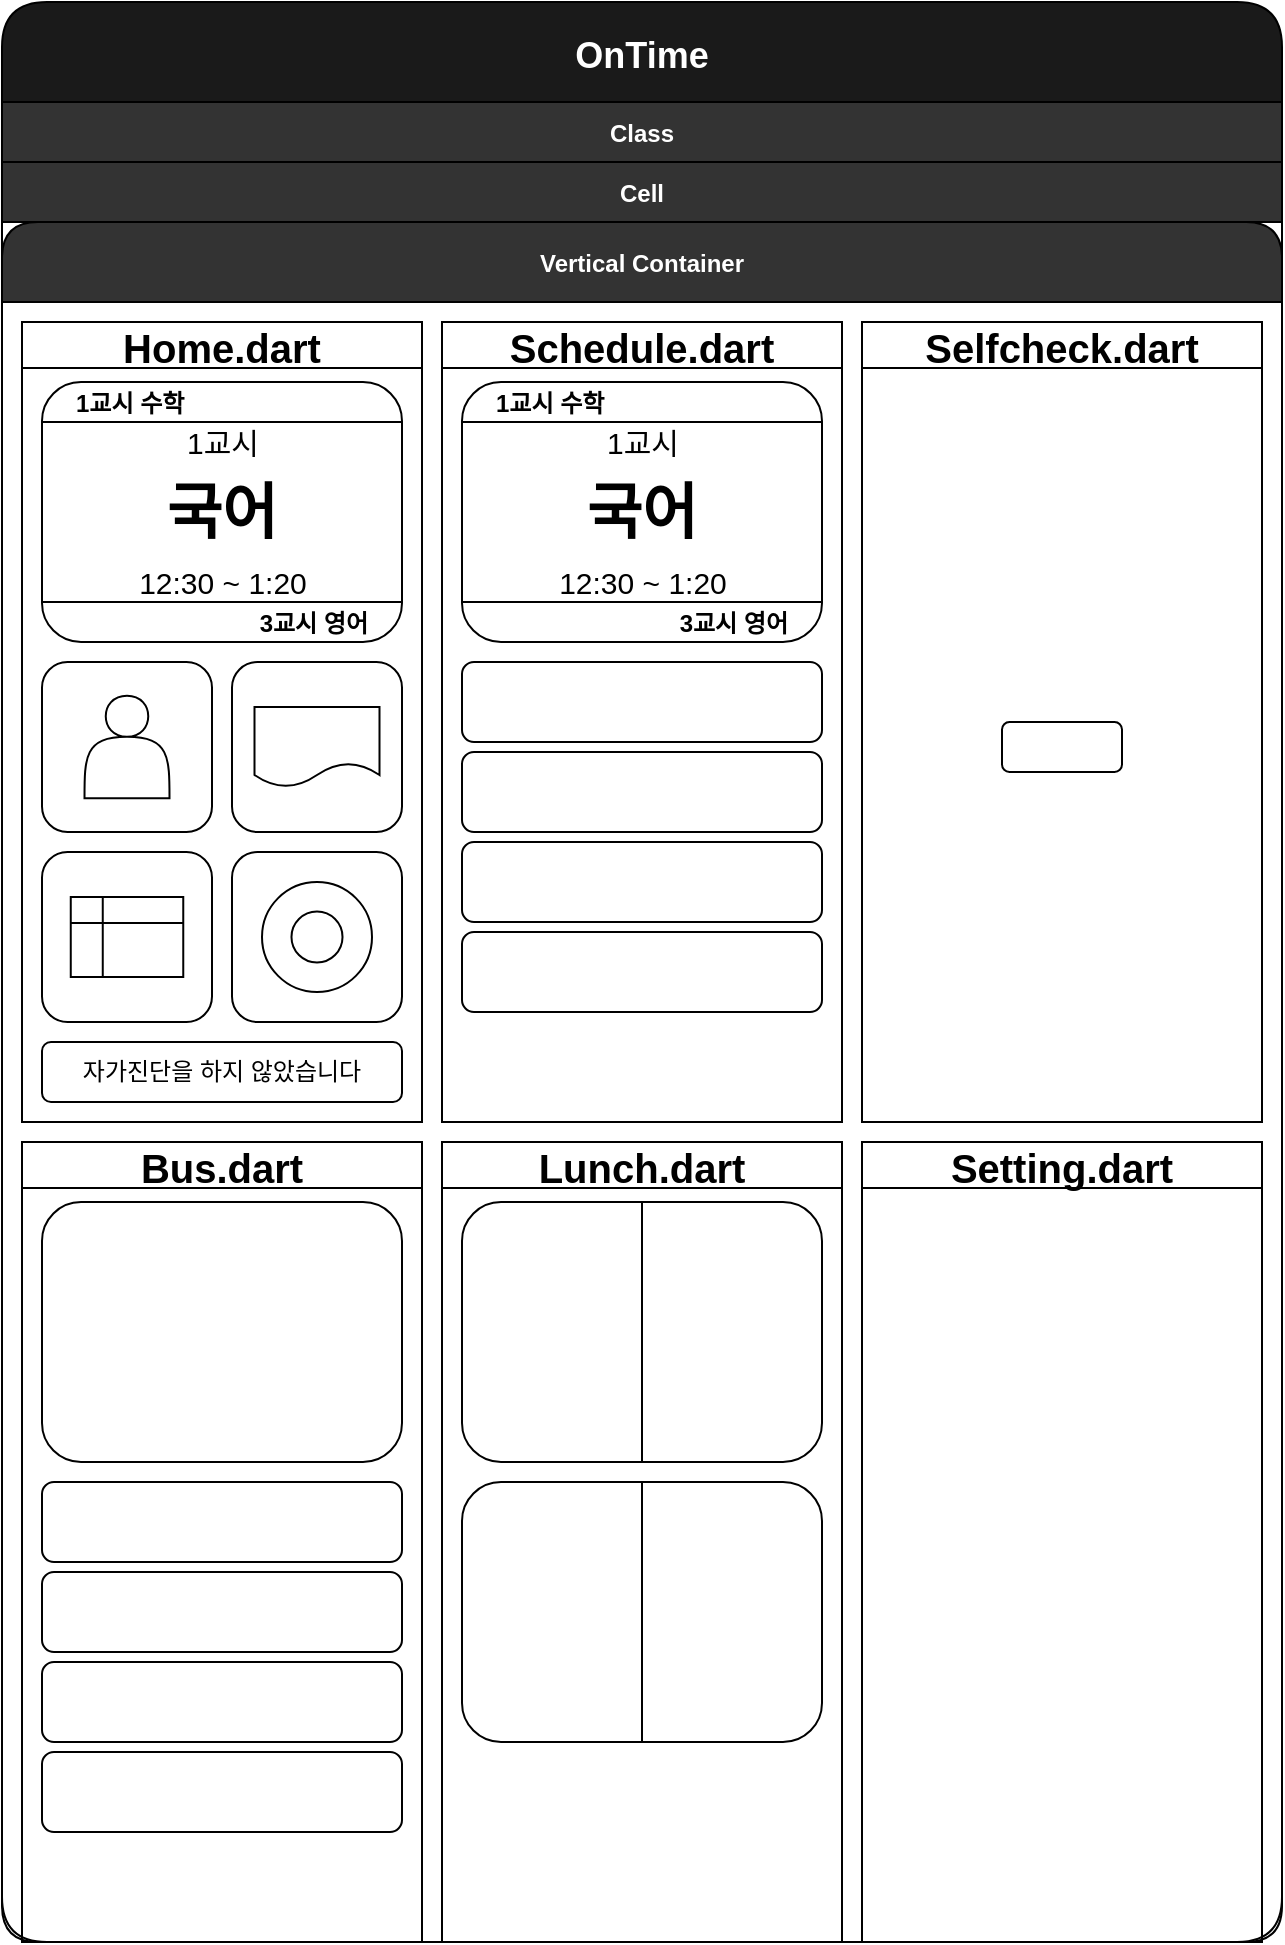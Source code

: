 <mxfile version="16.6.3" type="device"><diagram id="papqd-Emx88751zO27Ue" name="Page-1"><mxGraphModel dx="1422" dy="772" grid="1" gridSize="10" guides="1" tooltips="1" connect="1" arrows="1" fold="1" page="1" pageScale="1" pageWidth="827" pageHeight="1169" math="0" shadow="0"><root><mxCell id="0"/><mxCell id="1" parent="0"/><mxCell id="Hh0Dkok3QX1RcjYimleG-38" value="OnTime" style="swimlane;fontStyle=1;childLayout=stackLayout;horizontal=1;startSize=50;horizontalStack=0;resizeParent=1;resizeParentMax=0;resizeLast=0;collapsible=1;marginBottom=0;rounded=1;fontFamily=Helvetica;fontSize=18;fontColor=#ffffff;strokeColor=#000000;strokeWidth=1;fillColor=#1A1A1A;" parent="1" vertex="1"><mxGeometry x="10" y="10" width="640" height="970" as="geometry"><mxRectangle x="10" y="10" width="100" height="50" as="alternateBounds"/></mxGeometry></mxCell><mxCell id="Hh0Dkok3QX1RcjYimleG-10" value="Class" style="swimlane;fontStyle=1;childLayout=stackLayout;horizontal=1;startSize=40;horizontalStack=0;resizeParent=1;resizeParentMax=0;resizeLast=0;collapsible=1;marginBottom=0;rounded=1;fillColor=#333333;strokeColor=#000000;fontColor=#ffffff;strokeWidth=1;" parent="Hh0Dkok3QX1RcjYimleG-38" vertex="1" collapsed="1"><mxGeometry y="50" width="640" height="30" as="geometry"><mxRectangle y="50" width="640" height="750" as="alternateBounds"/></mxGeometry></mxCell><mxCell id="Hh0Dkok3QX1RcjYimleG-14" value="&lt;span style=&quot;font-weight: bold&quot;&gt;ㆍ Shared()&lt;br&gt;&lt;/span&gt;&lt;span style=&quot;white-space: pre&quot;&gt;&#9;&lt;/span&gt;L Prefix : String&lt;br style=&quot;padding: 0px ; margin: 0px&quot;&gt;&lt;br style=&quot;padding: 0px ; margin: 0px&quot;&gt;&lt;span style=&quot;white-space: pre&quot;&gt;&#9;&lt;/span&gt;&lt;span style=&quot;white-space: pre&quot;&gt;&#9;&lt;/span&gt;.save(String key, String value) -&amp;gt; void&lt;br&gt;&lt;span style=&quot;white-space: pre&quot;&gt;&#9;&lt;/span&gt;&lt;span style=&quot;white-space: pre&quot;&gt;&#9;&lt;/span&gt;.saveList(String key, List&amp;lt;String&amp;gt; value) -&amp;gt; void&lt;br&gt;&lt;span&gt;&lt;span style=&quot;white-space: pre&quot;&gt;&#9;&lt;/span&gt;&lt;span style=&quot;white-space: pre&quot;&gt;&#9;&lt;/span&gt;.get(String key) -&amp;gt; String&lt;/span&gt;&lt;br&gt;&lt;span style=&quot;white-space: pre&quot;&gt;&#9;&lt;/span&gt;&lt;span style=&quot;white-space: pre&quot;&gt;&#9;&lt;/span&gt;.getList(String key) -&amp;gt; List&amp;lt;String&amp;gt;&lt;br&gt;&lt;span&gt;&lt;span style=&quot;white-space: pre&quot;&gt;&#9;&lt;/span&gt;&lt;span style=&quot;white-space: pre&quot;&gt;&#9;&lt;/span&gt;.clear(String key) -&amp;gt; void&lt;/span&gt;" style="rounded=0;whiteSpace=wrap;html=1;align=left;fillColor=#f5f5f5;fontColor=#333333;strokeColor=#666666;strokeWidth=1;" parent="Hh0Dkok3QX1RcjYimleG-10" vertex="1"><mxGeometry y="40" width="640" height="140" as="geometry"/></mxCell><mxCell id="Hh0Dkok3QX1RcjYimleG-17" value="&lt;b&gt;ㆍ&amp;nbsp;School()&lt;/b&gt;&lt;div&gt;&lt;span style=&quot;white-space: pre&quot;&gt;&#9;&lt;/span&gt;L schoolName : String&lt;/div&gt;&lt;div&gt;&lt;span&gt;&#9;&#9;&lt;/span&gt;&lt;span style=&quot;white-space: pre&quot;&gt;&#9;&lt;/span&gt;L areaCode : String&lt;/div&gt;&lt;div&gt;&lt;span&gt;&#9;&#9;&lt;/span&gt;&lt;span style=&quot;white-space: pre&quot;&gt;&#9;&lt;/span&gt;L schoolCode : String&lt;/div&gt;&lt;div&gt;&lt;span&gt;&#9;&lt;/span&gt;&lt;span style=&quot;white-space: pre&quot;&gt;&#9;&lt;/span&gt;L grade / class / num : String&lt;/div&gt;&lt;div&gt;&lt;br&gt;&lt;/div&gt;&lt;div&gt;&lt;span&gt;&#9;&lt;/span&gt;&lt;span style=&quot;white-space: pre&quot;&gt;&#9;&lt;/span&gt;&lt;span style=&quot;white-space: pre&quot;&gt;&#9;&lt;/span&gt;.getSchool() =&amp;gt; AreaCode / SchoolCode ... -&amp;gt; save -&amp;gt; void&lt;/div&gt;&lt;div&gt;&lt;span&gt;&#9;&lt;/span&gt;&lt;span style=&quot;white-space: pre&quot;&gt;&#9;&lt;/span&gt;&lt;span style=&quot;white-space: pre&quot;&gt;&#9;&lt;/span&gt;.getSchedule() =&amp;gt; 0:ScheduleCell() ... -&amp;gt; List&amp;lt;Map&amp;lt;String,dynamic&amp;gt;&amp;gt;&lt;/div&gt;&lt;div&gt;&lt;span&gt;&#9;&lt;/span&gt;&lt;span style=&quot;white-space: pre&quot;&gt;&#9;&lt;/span&gt;&lt;span style=&quot;white-space: pre&quot;&gt;&#9;&lt;/span&gt;.getMeal() =&amp;gt; Lunch / Meal -&amp;gt; LunchCell()&lt;/div&gt;&lt;div&gt;&lt;br&gt;&lt;/div&gt;&lt;div&gt;&lt;span&gt;&#9;&lt;/span&gt;&lt;span style=&quot;white-space: pre&quot;&gt;&#9;&lt;/span&gt;&lt;span style=&quot;white-space: pre&quot;&gt;&#9;&lt;/span&gt;.toString() =&amp;gt; JsonStr&amp;nbsp; -&amp;gt; String&lt;/div&gt;&lt;div&gt;&lt;span&gt;&#9;&lt;/span&gt;&lt;span style=&quot;white-space: pre&quot;&gt;&#9;&lt;/span&gt;&lt;span style=&quot;white-space: pre&quot;&gt;&#9;&lt;/span&gt;.parse(String str) =&amp;gt; str to School() -&amp;gt; save -&amp;gt; void&lt;/div&gt;" style="rounded=0;whiteSpace=wrap;html=1;align=left;fillColor=#f5f5f5;fontColor=#333333;strokeColor=#666666;strokeWidth=1;" parent="Hh0Dkok3QX1RcjYimleG-10" vertex="1"><mxGeometry y="180" width="640" height="210" as="geometry"/></mxCell><mxCell id="Hh0Dkok3QX1RcjYimleG-16" value="&lt;div&gt;&lt;b&gt;ㆍ Time()&lt;/b&gt;&lt;/div&gt;&lt;div&gt;&lt;span style=&quot;white-space: pre&quot;&gt;&#9;&lt;/span&gt;L hour / minute / second : int&lt;/div&gt;&lt;div&gt;&lt;span&gt;&#9;&lt;/span&gt;&lt;/div&gt;&lt;div&gt;&lt;span&gt;&#9;&lt;/span&gt;&lt;span style=&quot;white-space: pre&quot;&gt;&#9;&lt;/span&gt;&lt;span style=&quot;white-space: pre&quot;&gt;&#9;&lt;/span&gt;.add(Time now) =&amp;gt; now+target -&amp;gt; Time()&lt;/div&gt;&lt;div&gt;&lt;span&gt;&#9;&lt;/span&gt;&lt;span style=&quot;white-space: pre&quot;&gt;&#9;&lt;/span&gt;&lt;span style=&quot;white-space: pre&quot;&gt;&#9;&lt;/span&gt;.subtract(Time now) =&amp;gt; now-target -&amp;gt; Time()&lt;/div&gt;&lt;div&gt;&lt;span&gt;&#9;&lt;/span&gt;&lt;span style=&quot;white-space: pre&quot;&gt;&#9;&lt;/span&gt;&lt;span style=&quot;white-space: pre&quot;&gt;&#9;&lt;/span&gt;.isYet(Time) =&amp;gt; duration&amp;gt;0 -&amp;gt; bool&lt;/div&gt;&lt;div&gt;&lt;span&gt;&#9;&lt;/span&gt;&lt;span style=&quot;white-space: pre&quot;&gt;&#9;&lt;/span&gt;&lt;span style=&quot;white-space: pre&quot;&gt;&#9;&lt;/span&gt;.toText() =&amp;gt; 00:00:00&amp;nbsp; -&amp;gt; String&lt;/div&gt;&lt;div&gt;&lt;br&gt;&lt;/div&gt;&lt;div&gt;&lt;span&gt;&#9;&lt;/span&gt;&lt;span style=&quot;white-space: pre&quot;&gt;&#9;&lt;/span&gt;&lt;span style=&quot;white-space: pre&quot;&gt;&#9;&lt;/span&gt;.toString() =&amp;gt; JsonStr&amp;nbsp; -&amp;gt; String&lt;/div&gt;&lt;div&gt;&#9;&lt;span style=&quot;white-space: pre&quot;&gt;&#9;&lt;/span&gt;&lt;span style=&quot;white-space: pre&quot;&gt;&#9;&lt;/span&gt;.parse(String str) =&amp;gt; str to Time() -&amp;gt; save -&amp;gt; void&lt;/div&gt;" style="rounded=0;whiteSpace=wrap;html=1;align=left;fillColor=#f5f5f5;fontColor=#333333;strokeColor=#666666;strokeWidth=1;" parent="Hh0Dkok3QX1RcjYimleG-10" vertex="1"><mxGeometry y="390" width="640" height="160" as="geometry"/></mxCell><mxCell id="Hh0Dkok3QX1RcjYimleG-15" value="&lt;div&gt;&lt;b&gt;ㆍ Schedule()&lt;/b&gt;&lt;/div&gt;&lt;div&gt;&#9;&lt;span style=&quot;white-space: pre&quot;&gt;&#9;&lt;/span&gt;L school : School()&lt;/div&gt;&lt;div&gt;&lt;span&gt;&#9;&lt;/span&gt;&lt;span style=&quot;white-space: pre&quot;&gt;&#9;&lt;/span&gt;L start:Time()&lt;/div&gt;&lt;div&gt;&lt;span&gt;&#9;&lt;/span&gt;&lt;span style=&quot;white-space: pre&quot;&gt;&#9;&lt;/span&gt;L duration rest : Duration()&lt;/div&gt;&lt;div&gt;&lt;span&gt;&#9;&lt;/span&gt;&lt;span style=&quot;white-space: pre&quot;&gt;&#9;&lt;/span&gt;L lunchAt CleanAt : int&lt;/div&gt;&lt;div&gt;&lt;span&gt;&#9;&lt;/span&gt;&lt;span style=&quot;white-space: pre&quot;&gt;&#9;&lt;/span&gt;L data : Map&amp;lt;int,List&amp;lt;ScheduleCell&amp;gt;&amp;gt;&lt;/div&gt;&lt;div&gt;&lt;br&gt;&lt;/div&gt;&lt;div&gt;&lt;span&gt;&#9;&lt;/span&gt;&lt;span style=&quot;white-space: pre&quot;&gt;&#9;&lt;/span&gt;&lt;span style=&quot;white-space: pre&quot;&gt;&#9;&lt;/span&gt;.set(List&amp;lt;Map&amp;lt;String,dynamic&amp;gt;&amp;gt; data) =&amp;gt; data.map(~) -&amp;gt; save -&amp;gt; void&lt;/div&gt;&lt;div&gt;&lt;span&gt;&#9;&lt;/span&gt;&lt;span style=&quot;white-space: pre&quot;&gt;&#9;&lt;/span&gt;&lt;span style=&quot;white-space: pre&quot;&gt;&#9;&lt;/span&gt;.edit(int weekIndex, int index, ScheduleCell cell) =&amp;gt; this[weekindex][index] = cell -&amp;gt; save -&amp;gt; void&lt;/div&gt;&lt;div&gt;&lt;br&gt;&lt;/div&gt;&lt;div&gt;&lt;span&gt;&#9;&lt;/span&gt;&lt;span style=&quot;white-space: pre&quot;&gt;&#9;&lt;/span&gt;&lt;span style=&quot;white-space: pre&quot;&gt;&#9;&lt;/span&gt;.toString() =&amp;gt; JsonStr&amp;nbsp; -&amp;gt; String&lt;/div&gt;&lt;div&gt;&#9;&lt;span style=&quot;white-space: pre&quot;&gt;&#9;&lt;/span&gt;&lt;span style=&quot;white-space: pre&quot;&gt;&#9;&lt;/span&gt;.parse(String str) =&amp;gt; str to ScheduleCell() -&amp;gt; save -&amp;gt; void&lt;/div&gt;" style="rounded=0;whiteSpace=wrap;html=1;align=left;fillColor=#f5f5f5;fontColor=#333333;strokeColor=#666666;strokeWidth=1;" parent="Hh0Dkok3QX1RcjYimleG-10" vertex="1"><mxGeometry y="550" width="640" height="200" as="geometry"/></mxCell><mxCell id="Hh0Dkok3QX1RcjYimleG-18" value="Cell" style="swimlane;fontStyle=1;childLayout=stackLayout;horizontal=1;startSize=40;horizontalStack=0;resizeParent=1;resizeParentMax=0;resizeLast=0;collapsible=1;marginBottom=0;rounded=1;fillColor=#333333;strokeColor=#000000;fontColor=#ffffff;strokeWidth=1;" parent="Hh0Dkok3QX1RcjYimleG-38" vertex="1" collapsed="1"><mxGeometry y="80" width="640" height="30" as="geometry"><mxRectangle y="80" width="640" height="530" as="alternateBounds"/></mxGeometry></mxCell><mxCell id="Hh0Dkok3QX1RcjYimleG-19" value="&lt;div&gt;&lt;b&gt;ㆍ ScheduleCell()&lt;/b&gt;&lt;/div&gt;&lt;div&gt;&#9;&lt;span style=&quot;white-space: pre&quot;&gt;&#9;&lt;/span&gt;L label title subtitle : String&lt;/div&gt;&lt;div&gt;&lt;span&gt;&#9;&lt;/span&gt;&lt;span style=&quot;white-space: pre&quot;&gt;&#9;&lt;/span&gt;L start : Time()&lt;/div&gt;&lt;div&gt;&lt;span&gt;&#9;&lt;/span&gt;&lt;span style=&quot;white-space: pre&quot;&gt;&#9;&lt;/span&gt;L duration : Duration()&lt;/div&gt;&lt;div&gt;&lt;br&gt;&lt;/div&gt;&lt;div&gt;&lt;span&gt;&#9;&lt;/span&gt;&lt;span style=&quot;white-space: pre&quot;&gt;&#9;&lt;span style=&quot;white-space: pre&quot;&gt;&#9;&lt;/span&gt;&lt;/span&gt;.edit() =&amp;gt; new Page -&amp;gt; ScheduleCell()&lt;/div&gt;&lt;div&gt;&lt;br&gt;&lt;/div&gt;&lt;div&gt;&lt;span&gt;&#9;&lt;/span&gt;&lt;span style=&quot;white-space: pre&quot;&gt;&#9;&lt;span style=&quot;white-space: pre&quot;&gt;&#9;&lt;/span&gt;&lt;/span&gt;.toWidget(bool MainCell) =&amp;gt; MainCell/ListCell -&amp;gt; Widget&lt;/div&gt;&lt;div&gt;&lt;span style=&quot;white-space: pre&quot;&gt;&#9;&lt;span style=&quot;white-space: pre&quot;&gt;&#9;&lt;/span&gt;&lt;/span&gt;.toString() =&amp;gt; JsonStr&amp;nbsp; -&amp;gt; String&lt;/div&gt;&lt;div&gt;&lt;span style=&quot;white-space: pre&quot;&gt;&#9;&lt;span style=&quot;white-space: pre&quot;&gt;&#9;&lt;/span&gt;&lt;/span&gt;.parse(String str) =&amp;gt; str to ScheduleCell() -&amp;gt; save -&amp;gt; void&lt;/div&gt;" style="rounded=0;whiteSpace=wrap;html=1;align=left;fillColor=#f5f5f5;fontColor=#333333;strokeColor=#666666;strokeWidth=1;" parent="Hh0Dkok3QX1RcjYimleG-18" vertex="1"><mxGeometry y="40" width="640" height="170" as="geometry"/></mxCell><mxCell id="Hh0Dkok3QX1RcjYimleG-20" value="&lt;div&gt;&lt;b&gt;ㆍ BusCell()&lt;/b&gt;&lt;/div&gt;&lt;div&gt;&#9;&lt;span style=&quot;white-space: pre&quot;&gt;&#9;&lt;/span&gt;L bus busStop : String&lt;/div&gt;&lt;div&gt;&lt;br&gt;&lt;/div&gt;&lt;div&gt;&lt;span&gt;&#9;&lt;/span&gt;&lt;span style=&quot;white-space: pre&quot;&gt;&#9;&lt;span style=&quot;white-space: pre&quot;&gt;&#9;&lt;/span&gt;&lt;/span&gt;.info({int size}) =&amp;gt; [{&quot;minute&quot;:10,&quot;pos&quot;:4}] -&amp;gt; List&amp;lt;Map&amp;lt;String,int&amp;gt;&amp;gt;&lt;/div&gt;&lt;div&gt;&lt;br&gt;&lt;/div&gt;&lt;div&gt;&lt;span&gt;&#9;&lt;/span&gt;&lt;span style=&quot;white-space: pre&quot;&gt;&lt;span style=&quot;white-space: pre&quot;&gt;&#9;&lt;/span&gt;&#9;&lt;/span&gt;.toWidget(bool MainCell) =&amp;gt; Lunch/Dinner -&amp;gt; Widget&lt;/div&gt;&lt;div&gt;&lt;span&gt;&#9;&lt;/span&gt;&lt;span style=&quot;white-space: pre&quot;&gt;&#9;&lt;/span&gt;&lt;span style=&quot;white-space: pre&quot;&gt;&#9;&lt;/span&gt;.toString() =&amp;gt; JsonStr&amp;nbsp; -&amp;gt; String&lt;/div&gt;&lt;div&gt;&lt;span&gt;&#9;&lt;/span&gt;&lt;span style=&quot;white-space: pre&quot;&gt;&lt;span style=&quot;white-space: pre&quot;&gt;&#9;&lt;/span&gt;&#9;&lt;/span&gt;.parse(String str) =&amp;gt; str to BusCell() -&amp;gt; save -&amp;gt; void&lt;/div&gt;&lt;div&gt;&lt;br&gt;&lt;/div&gt;" style="rounded=0;whiteSpace=wrap;html=1;align=left;fillColor=#f5f5f5;fontColor=#333333;strokeColor=#666666;strokeWidth=1;" parent="Hh0Dkok3QX1RcjYimleG-18" vertex="1"><mxGeometry y="210" width="640" height="160" as="geometry"/></mxCell><mxCell id="Hh0Dkok3QX1RcjYimleG-21" value="&lt;div&gt;&lt;b&gt;ㆍ LunchCell()&lt;/b&gt;&lt;/div&gt;&lt;div&gt;&#9;&lt;span style=&quot;white-space: pre&quot;&gt;&#9;&lt;/span&gt;L Date : String&lt;/div&gt;&lt;div&gt;&lt;span&gt;&#9;&lt;/span&gt;&lt;span style=&quot;white-space: pre&quot;&gt;&#9;&lt;/span&gt;L lunch lunchKcal : String&lt;/div&gt;&lt;div&gt;&lt;span&gt;&#9;&lt;/span&gt;&lt;span style=&quot;white-space: pre&quot;&gt;&#9;&lt;/span&gt;L dinner dinnerKcal : String&lt;/div&gt;&lt;div&gt;&lt;br&gt;&lt;/div&gt;&lt;div&gt;&lt;span&gt;&#9;&lt;/span&gt;&lt;span style=&quot;white-space: pre&quot;&gt;&#9;&lt;/span&gt;&lt;span style=&quot;white-space: pre&quot;&gt;&#9;&lt;/span&gt;.toWidget(bool MainCell) =&amp;gt; Lunch/Dinner -&amp;gt; Widget&lt;/div&gt;&lt;div&gt;&lt;span&gt;&#9;&lt;/span&gt;&lt;span style=&quot;white-space: pre&quot;&gt;&#9;&lt;/span&gt;&lt;span style=&quot;white-space: pre&quot;&gt;&#9;&lt;/span&gt;.toString() =&amp;gt; JsonStr&amp;nbsp; -&amp;gt; String&lt;/div&gt;&lt;div&gt;&#9;&lt;span style=&quot;white-space: pre&quot;&gt;&#9;&lt;/span&gt;&lt;span style=&quot;white-space: pre&quot;&gt;&#9;&lt;/span&gt;.parse(String str) =&amp;gt; str to LunchCell() -&amp;gt; save -&amp;gt; void&lt;/div&gt;" style="rounded=0;whiteSpace=wrap;html=1;align=left;fillColor=#f5f5f5;fontColor=#333333;strokeColor=#666666;strokeWidth=1;" parent="Hh0Dkok3QX1RcjYimleG-18" vertex="1"><mxGeometry y="370" width="640" height="160" as="geometry"/></mxCell><mxCell id="Hh0Dkok3QX1RcjYimleG-36" value="Vertical Container" style="swimlane;rounded=1;fontFamily=Helvetica;fontSize=12;fontColor=#ffffff;startSize=40;strokeColor=#000000;strokeWidth=1;fillColor=#333333;" parent="Hh0Dkok3QX1RcjYimleG-38" vertex="1"><mxGeometry y="110" width="640" height="860" as="geometry"><mxRectangle y="110" width="640" height="30" as="alternateBounds"/></mxGeometry></mxCell><mxCell id="9PrmPJGAb4qM7O6rwo9i-76" value="Home.dart" style="swimlane;fontSize=20;" parent="Hh0Dkok3QX1RcjYimleG-36" vertex="1"><mxGeometry x="10" y="50" width="200" height="400" as="geometry"><mxRectangle x="10" y="230" width="130" height="30" as="alternateBounds"/></mxGeometry></mxCell><mxCell id="9PrmPJGAb4qM7O6rwo9i-11" value="" style="rounded=1;whiteSpace=wrap;html=1;fontSize=20;" parent="9PrmPJGAb4qM7O6rwo9i-76" vertex="1"><mxGeometry x="10" y="30" width="180" height="130" as="geometry"/></mxCell><mxCell id="9PrmPJGAb4qM7O6rwo9i-15" value="" style="rounded=1;whiteSpace=wrap;html=1;fontSize=20;" parent="9PrmPJGAb4qM7O6rwo9i-76" vertex="1"><mxGeometry x="10" y="170" width="85" height="85" as="geometry"/></mxCell><mxCell id="9PrmPJGAb4qM7O6rwo9i-21" value="" style="rounded=1;whiteSpace=wrap;html=1;fontSize=20;" parent="9PrmPJGAb4qM7O6rwo9i-76" vertex="1"><mxGeometry x="105" y="170" width="85" height="85" as="geometry"/></mxCell><mxCell id="9PrmPJGAb4qM7O6rwo9i-24" value="" style="rounded=1;whiteSpace=wrap;html=1;fontSize=20;" parent="9PrmPJGAb4qM7O6rwo9i-76" vertex="1"><mxGeometry x="10" y="265" width="85" height="85" as="geometry"/></mxCell><mxCell id="9PrmPJGAb4qM7O6rwo9i-25" value="" style="rounded=1;whiteSpace=wrap;html=1;fontSize=20;" parent="9PrmPJGAb4qM7O6rwo9i-76" vertex="1"><mxGeometry x="105" y="265" width="85" height="85" as="geometry"/></mxCell><mxCell id="9PrmPJGAb4qM7O6rwo9i-26" value="" style="rounded=1;whiteSpace=wrap;html=1;fontSize=20;" parent="9PrmPJGAb4qM7O6rwo9i-76" vertex="1"><mxGeometry x="10" y="360" width="180" height="30" as="geometry"/></mxCell><mxCell id="9PrmPJGAb4qM7O6rwo9i-114" value="" style="rounded=0;whiteSpace=wrap;html=1;fontSize=20;" parent="9PrmPJGAb4qM7O6rwo9i-76" vertex="1"><mxGeometry x="10" y="50" width="180" height="90" as="geometry"/></mxCell><mxCell id="9PrmPJGAb4qM7O6rwo9i-116" value="국어" style="text;html=1;strokeColor=none;fillColor=none;align=center;verticalAlign=middle;whiteSpace=wrap;rounded=0;fontSize=30;fontStyle=1" parent="9PrmPJGAb4qM7O6rwo9i-76" vertex="1"><mxGeometry x="50" y="70" width="100" height="50" as="geometry"/></mxCell><mxCell id="9PrmPJGAb4qM7O6rwo9i-117" value="12:30 ~ 1:20" style="text;html=1;strokeColor=none;fillColor=none;align=center;verticalAlign=middle;whiteSpace=wrap;rounded=0;fontSize=15;" parent="9PrmPJGAb4qM7O6rwo9i-76" vertex="1"><mxGeometry x="37.5" y="120" width="125" height="20" as="geometry"/></mxCell><mxCell id="9PrmPJGAb4qM7O6rwo9i-118" value="1교시" style="text;html=1;strokeColor=none;fillColor=none;align=center;verticalAlign=middle;whiteSpace=wrap;rounded=0;fontSize=15;" parent="9PrmPJGAb4qM7O6rwo9i-76" vertex="1"><mxGeometry x="37.5" y="50" width="125" height="20" as="geometry"/></mxCell><mxCell id="9PrmPJGAb4qM7O6rwo9i-119" value="1교시 수학" style="text;html=1;strokeColor=none;fillColor=none;align=left;verticalAlign=bottom;whiteSpace=wrap;rounded=0;fontSize=12;spacingLeft=15;fontStyle=1;spacingRight=15;" parent="9PrmPJGAb4qM7O6rwo9i-76" vertex="1"><mxGeometry x="10" y="30" width="180" height="20" as="geometry"/></mxCell><mxCell id="9PrmPJGAb4qM7O6rwo9i-121" value="3교시 영어" style="text;html=1;strokeColor=none;fillColor=none;align=right;verticalAlign=bottom;whiteSpace=wrap;rounded=0;fontSize=12;spacingLeft=15;fontStyle=1;spacingRight=15;" parent="9PrmPJGAb4qM7O6rwo9i-76" vertex="1"><mxGeometry x="10" y="140" width="180" height="20" as="geometry"/></mxCell><mxCell id="9PrmPJGAb4qM7O6rwo9i-154" value="" style="shape=actor;whiteSpace=wrap;html=1;fontSize=12;" parent="9PrmPJGAb4qM7O6rwo9i-76" vertex="1"><mxGeometry x="31.25" y="186.88" width="42.5" height="51.25" as="geometry"/></mxCell><mxCell id="9PrmPJGAb4qM7O6rwo9i-167" value="" style="shape=internalStorage;whiteSpace=wrap;html=1;backgroundOutline=1;fontSize=12;dx=16;dy=13;" parent="9PrmPJGAb4qM7O6rwo9i-76" vertex="1"><mxGeometry x="24.38" y="287.5" width="56.25" height="40" as="geometry"/></mxCell><mxCell id="9PrmPJGAb4qM7O6rwo9i-168" value="" style="shape=document;whiteSpace=wrap;html=1;boundedLbl=1;fontSize=12;" parent="9PrmPJGAb4qM7O6rwo9i-76" vertex="1"><mxGeometry x="116.25" y="192.5" width="62.5" height="40" as="geometry"/></mxCell><mxCell id="9PrmPJGAb4qM7O6rwo9i-169" value="" style="verticalLabelPosition=bottom;verticalAlign=top;html=1;shape=mxgraph.basic.donut;dx=14.74;fontSize=12;" parent="9PrmPJGAb4qM7O6rwo9i-76" vertex="1"><mxGeometry x="120" y="280" width="55" height="55" as="geometry"/></mxCell><mxCell id="9PrmPJGAb4qM7O6rwo9i-170" value="자가진단을 하지 않았습니다" style="text;html=1;strokeColor=none;fillColor=none;align=center;verticalAlign=middle;whiteSpace=wrap;rounded=0;fontSize=12;" parent="9PrmPJGAb4qM7O6rwo9i-76" vertex="1"><mxGeometry x="10" y="360" width="180" height="30" as="geometry"/></mxCell><mxCell id="9PrmPJGAb4qM7O6rwo9i-78" value="Schedule.dart" style="swimlane;fontSize=20;" parent="Hh0Dkok3QX1RcjYimleG-36" vertex="1"><mxGeometry x="220" y="50" width="200" height="400" as="geometry"/></mxCell><mxCell id="9PrmPJGAb4qM7O6rwo9i-50" value="" style="rounded=1;whiteSpace=wrap;html=1;fontSize=20;" parent="9PrmPJGAb4qM7O6rwo9i-78" vertex="1"><mxGeometry x="10" y="170" width="180" height="40" as="geometry"/></mxCell><mxCell id="9PrmPJGAb4qM7O6rwo9i-54" value="" style="rounded=1;whiteSpace=wrap;html=1;fontSize=20;" parent="9PrmPJGAb4qM7O6rwo9i-78" vertex="1"><mxGeometry x="10" y="215" width="180" height="40" as="geometry"/></mxCell><mxCell id="9PrmPJGAb4qM7O6rwo9i-55" value="" style="rounded=1;whiteSpace=wrap;html=1;fontSize=20;" parent="9PrmPJGAb4qM7O6rwo9i-78" vertex="1"><mxGeometry x="10" y="260" width="180" height="40" as="geometry"/></mxCell><mxCell id="9PrmPJGAb4qM7O6rwo9i-56" value="" style="rounded=1;whiteSpace=wrap;html=1;fontSize=20;" parent="9PrmPJGAb4qM7O6rwo9i-78" vertex="1"><mxGeometry x="10" y="305" width="180" height="40" as="geometry"/></mxCell><mxCell id="9PrmPJGAb4qM7O6rwo9i-122" value="" style="rounded=1;whiteSpace=wrap;html=1;fontSize=20;" parent="9PrmPJGAb4qM7O6rwo9i-78" vertex="1"><mxGeometry x="10" y="30" width="180" height="130" as="geometry"/></mxCell><mxCell id="9PrmPJGAb4qM7O6rwo9i-123" value="" style="rounded=0;whiteSpace=wrap;html=1;fontSize=20;" parent="9PrmPJGAb4qM7O6rwo9i-78" vertex="1"><mxGeometry x="10" y="50" width="180" height="90" as="geometry"/></mxCell><mxCell id="9PrmPJGAb4qM7O6rwo9i-124" value="국어" style="text;html=1;strokeColor=none;fillColor=none;align=center;verticalAlign=middle;whiteSpace=wrap;rounded=0;fontSize=30;fontStyle=1" parent="9PrmPJGAb4qM7O6rwo9i-78" vertex="1"><mxGeometry x="50" y="70" width="100" height="50" as="geometry"/></mxCell><mxCell id="9PrmPJGAb4qM7O6rwo9i-125" value="12:30 ~ 1:20" style="text;html=1;strokeColor=none;fillColor=none;align=center;verticalAlign=middle;whiteSpace=wrap;rounded=0;fontSize=15;" parent="9PrmPJGAb4qM7O6rwo9i-78" vertex="1"><mxGeometry x="37.5" y="120" width="125" height="20" as="geometry"/></mxCell><mxCell id="9PrmPJGAb4qM7O6rwo9i-126" value="1교시" style="text;html=1;strokeColor=none;fillColor=none;align=center;verticalAlign=middle;whiteSpace=wrap;rounded=0;fontSize=15;" parent="9PrmPJGAb4qM7O6rwo9i-78" vertex="1"><mxGeometry x="37.5" y="50" width="125" height="20" as="geometry"/></mxCell><mxCell id="9PrmPJGAb4qM7O6rwo9i-127" value="1교시 수학" style="text;html=1;strokeColor=none;fillColor=none;align=left;verticalAlign=bottom;whiteSpace=wrap;rounded=0;fontSize=12;spacingLeft=15;fontStyle=1;spacingRight=15;" parent="9PrmPJGAb4qM7O6rwo9i-78" vertex="1"><mxGeometry x="10" y="30" width="180" height="20" as="geometry"/></mxCell><mxCell id="9PrmPJGAb4qM7O6rwo9i-128" value="3교시 영어" style="text;html=1;strokeColor=none;fillColor=none;align=right;verticalAlign=bottom;whiteSpace=wrap;rounded=0;fontSize=12;spacingLeft=15;fontStyle=1;spacingRight=15;" parent="9PrmPJGAb4qM7O6rwo9i-78" vertex="1"><mxGeometry x="10" y="140" width="180" height="20" as="geometry"/></mxCell><mxCell id="9PrmPJGAb4qM7O6rwo9i-79" value="Selfcheck.dart" style="swimlane;fontSize=20;" parent="Hh0Dkok3QX1RcjYimleG-36" vertex="1"><mxGeometry x="430" y="50" width="200" height="400" as="geometry"/></mxCell><mxCell id="9PrmPJGAb4qM7O6rwo9i-103" value="" style="rounded=1;whiteSpace=wrap;html=1;fontSize=20;" parent="9PrmPJGAb4qM7O6rwo9i-79" vertex="1"><mxGeometry x="70" y="200" width="60" height="25" as="geometry"/></mxCell><mxCell id="9PrmPJGAb4qM7O6rwo9i-85" value="Bus.dart" style="swimlane;fontSize=20;" parent="Hh0Dkok3QX1RcjYimleG-36" vertex="1"><mxGeometry x="10" y="460" width="200" height="400" as="geometry"/></mxCell><mxCell id="9PrmPJGAb4qM7O6rwo9i-86" value="" style="rounded=1;whiteSpace=wrap;html=1;fontSize=20;" parent="9PrmPJGAb4qM7O6rwo9i-85" vertex="1"><mxGeometry x="10" y="30" width="180" height="130" as="geometry"/></mxCell><mxCell id="9PrmPJGAb4qM7O6rwo9i-87" value="" style="rounded=1;whiteSpace=wrap;html=1;fontSize=20;" parent="9PrmPJGAb4qM7O6rwo9i-85" vertex="1"><mxGeometry x="10" y="170" width="180" height="40" as="geometry"/></mxCell><mxCell id="9PrmPJGAb4qM7O6rwo9i-88" value="" style="rounded=1;whiteSpace=wrap;html=1;fontSize=20;" parent="9PrmPJGAb4qM7O6rwo9i-85" vertex="1"><mxGeometry x="10" y="215" width="180" height="40" as="geometry"/></mxCell><mxCell id="9PrmPJGAb4qM7O6rwo9i-89" value="" style="rounded=1;whiteSpace=wrap;html=1;fontSize=20;" parent="9PrmPJGAb4qM7O6rwo9i-85" vertex="1"><mxGeometry x="10" y="260" width="180" height="40" as="geometry"/></mxCell><mxCell id="9PrmPJGAb4qM7O6rwo9i-90" value="" style="rounded=1;whiteSpace=wrap;html=1;fontSize=20;" parent="9PrmPJGAb4qM7O6rwo9i-85" vertex="1"><mxGeometry x="10" y="305" width="180" height="40" as="geometry"/></mxCell><mxCell id="9PrmPJGAb4qM7O6rwo9i-91" value="Lunch.dart" style="swimlane;fontSize=20;" parent="Hh0Dkok3QX1RcjYimleG-36" vertex="1"><mxGeometry x="220" y="460" width="200" height="400" as="geometry"/></mxCell><mxCell id="9PrmPJGAb4qM7O6rwo9i-92" value="" style="rounded=1;whiteSpace=wrap;html=1;fontSize=20;" parent="9PrmPJGAb4qM7O6rwo9i-91" vertex="1"><mxGeometry x="10" y="30" width="180" height="130" as="geometry"/></mxCell><mxCell id="9PrmPJGAb4qM7O6rwo9i-93" value="" style="rounded=1;whiteSpace=wrap;html=1;fontSize=20;" parent="9PrmPJGAb4qM7O6rwo9i-91" vertex="1"><mxGeometry x="10" y="170" width="180" height="130" as="geometry"/></mxCell><mxCell id="9PrmPJGAb4qM7O6rwo9i-94" value="" style="endArrow=none;html=1;rounded=0;fontSize=20;entryX=0.5;entryY=0;entryDx=0;entryDy=0;exitX=0.5;exitY=1;exitDx=0;exitDy=0;" parent="9PrmPJGAb4qM7O6rwo9i-91" source="9PrmPJGAb4qM7O6rwo9i-92" target="9PrmPJGAb4qM7O6rwo9i-92" edge="1"><mxGeometry width="50" height="50" relative="1" as="geometry"><mxPoint x="90" y="90" as="sourcePoint"/><mxPoint x="140" y="40" as="targetPoint"/></mxGeometry></mxCell><mxCell id="9PrmPJGAb4qM7O6rwo9i-95" value="" style="endArrow=none;html=1;rounded=0;fontSize=20;entryX=0.5;entryY=0;entryDx=0;entryDy=0;exitX=0.5;exitY=1;exitDx=0;exitDy=0;" parent="9PrmPJGAb4qM7O6rwo9i-91" source="9PrmPJGAb4qM7O6rwo9i-93" target="9PrmPJGAb4qM7O6rwo9i-93" edge="1"><mxGeometry width="50" height="50" relative="1" as="geometry"><mxPoint x="100" y="310" as="sourcePoint"/><mxPoint x="109.58" y="170.0" as="targetPoint"/></mxGeometry></mxCell><mxCell id="9PrmPJGAb4qM7O6rwo9i-96" value="Setting.dart" style="swimlane;fontSize=20;horizontal=1;startSize=23;" parent="Hh0Dkok3QX1RcjYimleG-36" vertex="1"><mxGeometry x="430" y="460" width="200" height="400" as="geometry"/></mxCell></root></mxGraphModel></diagram></mxfile>